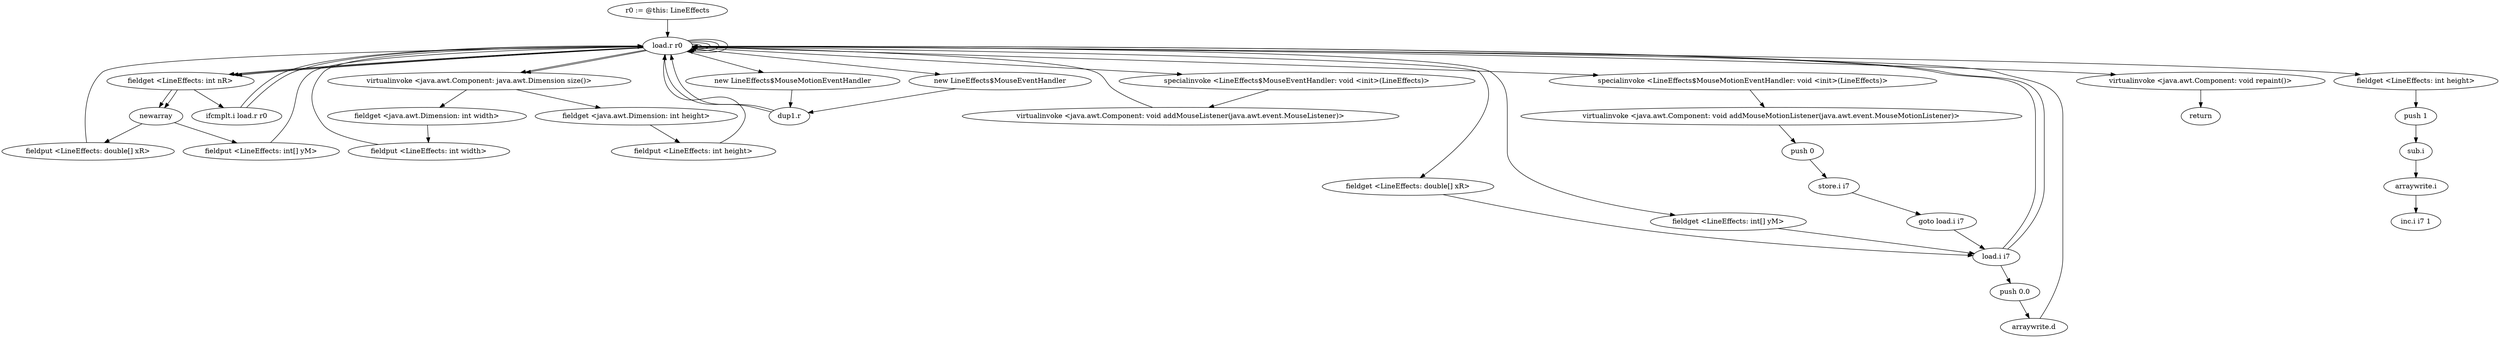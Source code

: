 digraph "" {
    "r0 := @this: LineEffects"
    "load.r r0"
    "r0 := @this: LineEffects"->"load.r r0";
    "load.r r0"->"load.r r0";
    "fieldget <LineEffects: int nR>"
    "load.r r0"->"fieldget <LineEffects: int nR>";
    "newarray"
    "fieldget <LineEffects: int nR>"->"newarray";
    "fieldput <LineEffects: double[] xR>"
    "newarray"->"fieldput <LineEffects: double[] xR>";
    "fieldput <LineEffects: double[] xR>"->"load.r r0";
    "load.r r0"->"load.r r0";
    "load.r r0"->"fieldget <LineEffects: int nR>";
    "fieldget <LineEffects: int nR>"->"newarray";
    "fieldput <LineEffects: int[] yM>"
    "newarray"->"fieldput <LineEffects: int[] yM>";
    "fieldput <LineEffects: int[] yM>"->"load.r r0";
    "load.r r0"->"load.r r0";
    "virtualinvoke <java.awt.Component: java.awt.Dimension size()>"
    "load.r r0"->"virtualinvoke <java.awt.Component: java.awt.Dimension size()>";
    "fieldget <java.awt.Dimension: int width>"
    "virtualinvoke <java.awt.Component: java.awt.Dimension size()>"->"fieldget <java.awt.Dimension: int width>";
    "fieldput <LineEffects: int width>"
    "fieldget <java.awt.Dimension: int width>"->"fieldput <LineEffects: int width>";
    "fieldput <LineEffects: int width>"->"load.r r0";
    "load.r r0"->"load.r r0";
    "load.r r0"->"virtualinvoke <java.awt.Component: java.awt.Dimension size()>";
    "fieldget <java.awt.Dimension: int height>"
    "virtualinvoke <java.awt.Component: java.awt.Dimension size()>"->"fieldget <java.awt.Dimension: int height>";
    "fieldput <LineEffects: int height>"
    "fieldget <java.awt.Dimension: int height>"->"fieldput <LineEffects: int height>";
    "fieldput <LineEffects: int height>"->"load.r r0";
    "new LineEffects$MouseEventHandler"
    "load.r r0"->"new LineEffects$MouseEventHandler";
    "dup1.r"
    "new LineEffects$MouseEventHandler"->"dup1.r";
    "dup1.r"->"load.r r0";
    "specialinvoke <LineEffects$MouseEventHandler: void <init>(LineEffects)>"
    "load.r r0"->"specialinvoke <LineEffects$MouseEventHandler: void <init>(LineEffects)>";
    "virtualinvoke <java.awt.Component: void addMouseListener(java.awt.event.MouseListener)>"
    "specialinvoke <LineEffects$MouseEventHandler: void <init>(LineEffects)>"->"virtualinvoke <java.awt.Component: void addMouseListener(java.awt.event.MouseListener)>";
    "virtualinvoke <java.awt.Component: void addMouseListener(java.awt.event.MouseListener)>"->"load.r r0";
    "new LineEffects$MouseMotionEventHandler"
    "load.r r0"->"new LineEffects$MouseMotionEventHandler";
    "new LineEffects$MouseMotionEventHandler"->"dup1.r";
    "dup1.r"->"load.r r0";
    "specialinvoke <LineEffects$MouseMotionEventHandler: void <init>(LineEffects)>"
    "load.r r0"->"specialinvoke <LineEffects$MouseMotionEventHandler: void <init>(LineEffects)>";
    "virtualinvoke <java.awt.Component: void addMouseMotionListener(java.awt.event.MouseMotionListener)>"
    "specialinvoke <LineEffects$MouseMotionEventHandler: void <init>(LineEffects)>"->"virtualinvoke <java.awt.Component: void addMouseMotionListener(java.awt.event.MouseMotionListener)>";
    "push 0"
    "virtualinvoke <java.awt.Component: void addMouseMotionListener(java.awt.event.MouseMotionListener)>"->"push 0";
    "store.i i7"
    "push 0"->"store.i i7";
    "goto load.i i7"
    "store.i i7"->"goto load.i i7";
    "load.i i7"
    "goto load.i i7"->"load.i i7";
    "load.i i7"->"load.r r0";
    "load.r r0"->"fieldget <LineEffects: int nR>";
    "ifcmplt.i load.r r0"
    "fieldget <LineEffects: int nR>"->"ifcmplt.i load.r r0";
    "ifcmplt.i load.r r0"->"load.r r0";
    "virtualinvoke <java.awt.Component: void repaint()>"
    "load.r r0"->"virtualinvoke <java.awt.Component: void repaint()>";
    "return"
    "virtualinvoke <java.awt.Component: void repaint()>"->"return";
    "ifcmplt.i load.r r0"->"load.r r0";
    "fieldget <LineEffects: double[] xR>"
    "load.r r0"->"fieldget <LineEffects: double[] xR>";
    "fieldget <LineEffects: double[] xR>"->"load.i i7";
    "push 0.0"
    "load.i i7"->"push 0.0";
    "arraywrite.d"
    "push 0.0"->"arraywrite.d";
    "arraywrite.d"->"load.r r0";
    "fieldget <LineEffects: int[] yM>"
    "load.r r0"->"fieldget <LineEffects: int[] yM>";
    "fieldget <LineEffects: int[] yM>"->"load.i i7";
    "load.i i7"->"load.r r0";
    "fieldget <LineEffects: int height>"
    "load.r r0"->"fieldget <LineEffects: int height>";
    "push 1"
    "fieldget <LineEffects: int height>"->"push 1";
    "sub.i"
    "push 1"->"sub.i";
    "arraywrite.i"
    "sub.i"->"arraywrite.i";
    "inc.i i7 1"
    "arraywrite.i"->"inc.i i7 1";
}
